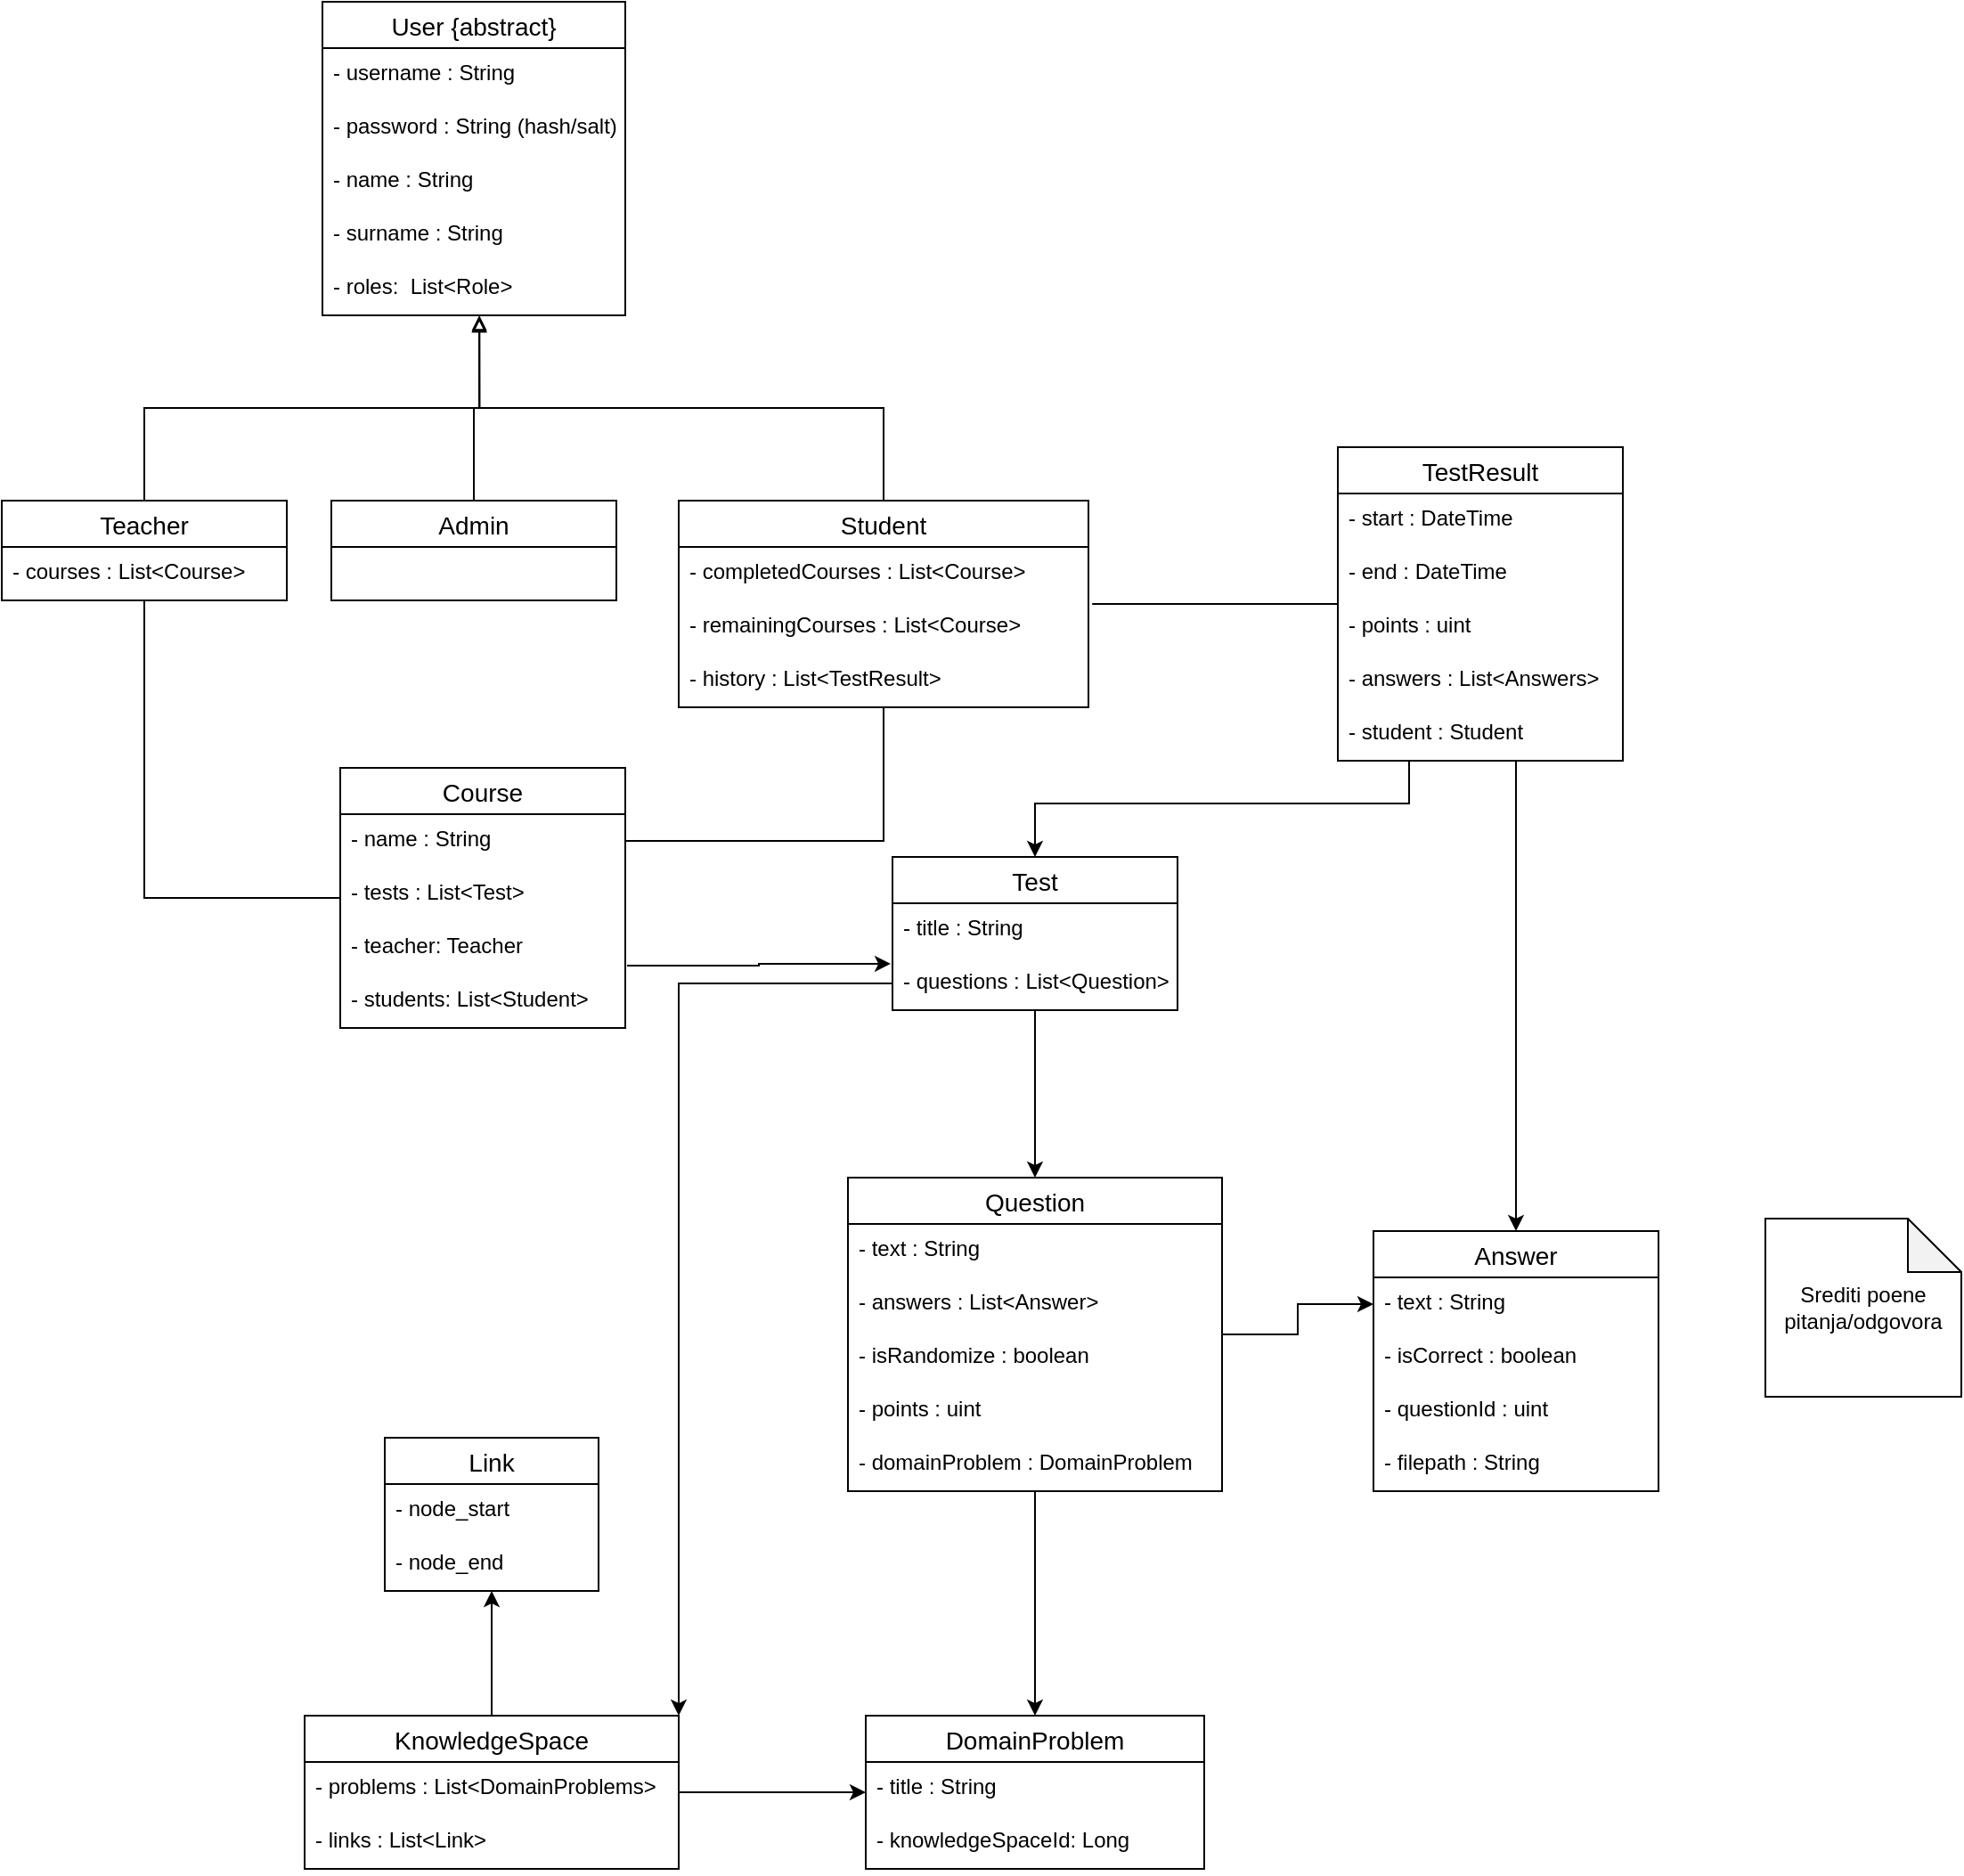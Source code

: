 <mxfile version="15.7.2" type="github">
  <diagram id="GsF133632DpX8cohmdWf" name="Page-1">
    <mxGraphModel dx="1422" dy="762" grid="1" gridSize="10" guides="1" tooltips="1" connect="1" arrows="1" fold="1" page="1" pageScale="1" pageWidth="850" pageHeight="1100" math="0" shadow="0">
      <root>
        <mxCell id="0" />
        <mxCell id="1" parent="0" />
        <mxCell id="XI93lczJGwkAh6IqiCBr-1" value="User {abstract}" style="swimlane;fontStyle=0;childLayout=stackLayout;horizontal=1;startSize=26;horizontalStack=0;resizeParent=1;resizeParentMax=0;resizeLast=0;collapsible=1;marginBottom=0;align=center;fontSize=14;" parent="1" vertex="1">
          <mxGeometry x="200" y="110" width="170" height="176" as="geometry" />
        </mxCell>
        <mxCell id="XI93lczJGwkAh6IqiCBr-2" value="- username : String" style="text;strokeColor=none;fillColor=none;spacingLeft=4;spacingRight=4;overflow=hidden;rotatable=0;points=[[0,0.5],[1,0.5]];portConstraint=eastwest;fontSize=12;" parent="XI93lczJGwkAh6IqiCBr-1" vertex="1">
          <mxGeometry y="26" width="170" height="30" as="geometry" />
        </mxCell>
        <mxCell id="XI93lczJGwkAh6IqiCBr-3" value="- password : String (hash/salt)" style="text;strokeColor=none;fillColor=none;spacingLeft=4;spacingRight=4;overflow=hidden;rotatable=0;points=[[0,0.5],[1,0.5]];portConstraint=eastwest;fontSize=12;" parent="XI93lczJGwkAh6IqiCBr-1" vertex="1">
          <mxGeometry y="56" width="170" height="30" as="geometry" />
        </mxCell>
        <mxCell id="XI93lczJGwkAh6IqiCBr-4" value="- name : String" style="text;strokeColor=none;fillColor=none;spacingLeft=4;spacingRight=4;overflow=hidden;rotatable=0;points=[[0,0.5],[1,0.5]];portConstraint=eastwest;fontSize=12;" parent="XI93lczJGwkAh6IqiCBr-1" vertex="1">
          <mxGeometry y="86" width="170" height="30" as="geometry" />
        </mxCell>
        <mxCell id="XI93lczJGwkAh6IqiCBr-5" value="- surname : String" style="text;strokeColor=none;fillColor=none;spacingLeft=4;spacingRight=4;overflow=hidden;rotatable=0;points=[[0,0.5],[1,0.5]];portConstraint=eastwest;fontSize=12;" parent="XI93lczJGwkAh6IqiCBr-1" vertex="1">
          <mxGeometry y="116" width="170" height="30" as="geometry" />
        </mxCell>
        <mxCell id="XI93lczJGwkAh6IqiCBr-11" value="- roles:  List&lt;Role&gt; " style="text;strokeColor=none;fillColor=none;spacingLeft=4;spacingRight=4;overflow=hidden;rotatable=0;points=[[0,0.5],[1,0.5]];portConstraint=eastwest;fontSize=12;" parent="XI93lczJGwkAh6IqiCBr-1" vertex="1">
          <mxGeometry y="146" width="170" height="30" as="geometry" />
        </mxCell>
        <mxCell id="XI93lczJGwkAh6IqiCBr-25" style="edgeStyle=orthogonalEdgeStyle;rounded=0;orthogonalLoop=1;jettySize=auto;html=1;entryX=-0.006;entryY=1.133;entryDx=0;entryDy=0;entryPerimeter=0;exitX=1.006;exitY=-0.167;exitDx=0;exitDy=0;exitPerimeter=0;" parent="1" source="XI93lczJGwkAh6IqiCBr-43" target="XI93lczJGwkAh6IqiCBr-23" edge="1">
          <mxGeometry relative="1" as="geometry" />
        </mxCell>
        <mxCell id="XI93lczJGwkAh6IqiCBr-40" style="edgeStyle=orthogonalEdgeStyle;rounded=0;orthogonalLoop=1;jettySize=auto;html=1;entryX=0.5;entryY=1;entryDx=0;entryDy=0;endArrow=none;endFill=0;startArrow=none;startFill=0;" parent="1" source="XI93lczJGwkAh6IqiCBr-18" target="XI93lczJGwkAh6IqiCBr-26" edge="1">
          <mxGeometry relative="1" as="geometry" />
        </mxCell>
        <mxCell id="XI93lczJGwkAh6IqiCBr-18" value="Course" style="swimlane;fontStyle=0;childLayout=stackLayout;horizontal=1;startSize=26;horizontalStack=0;resizeParent=1;resizeParentMax=0;resizeLast=0;collapsible=1;marginBottom=0;align=center;fontSize=14;" parent="1" vertex="1">
          <mxGeometry x="210" y="540" width="160" height="146" as="geometry" />
        </mxCell>
        <mxCell id="XI93lczJGwkAh6IqiCBr-19" value="- name : String" style="text;strokeColor=none;fillColor=none;spacingLeft=4;spacingRight=4;overflow=hidden;rotatable=0;points=[[0,0.5],[1,0.5]];portConstraint=eastwest;fontSize=12;" parent="XI93lczJGwkAh6IqiCBr-18" vertex="1">
          <mxGeometry y="26" width="160" height="30" as="geometry" />
        </mxCell>
        <mxCell id="XI93lczJGwkAh6IqiCBr-20" value="- tests : List&lt;Test&gt;" style="text;strokeColor=none;fillColor=none;spacingLeft=4;spacingRight=4;overflow=hidden;rotatable=0;points=[[0,0.5],[1,0.5]];portConstraint=eastwest;fontSize=12;" parent="XI93lczJGwkAh6IqiCBr-18" vertex="1">
          <mxGeometry y="56" width="160" height="30" as="geometry" />
        </mxCell>
        <mxCell id="XI93lczJGwkAh6IqiCBr-24" value="- teacher: Teacher" style="text;strokeColor=none;fillColor=none;spacingLeft=4;spacingRight=4;overflow=hidden;rotatable=0;points=[[0,0.5],[1,0.5]];portConstraint=eastwest;fontSize=12;" parent="XI93lczJGwkAh6IqiCBr-18" vertex="1">
          <mxGeometry y="86" width="160" height="30" as="geometry" />
        </mxCell>
        <mxCell id="XI93lczJGwkAh6IqiCBr-43" value="- students: List&lt;Student&gt;" style="text;strokeColor=none;fillColor=none;spacingLeft=4;spacingRight=4;overflow=hidden;rotatable=0;points=[[0,0.5],[1,0.5]];portConstraint=eastwest;fontSize=12;" parent="XI93lczJGwkAh6IqiCBr-18" vertex="1">
          <mxGeometry y="116" width="160" height="30" as="geometry" />
        </mxCell>
        <mxCell id="JYvuSjB36RLCYonH_cz1-10" style="edgeStyle=orthogonalEdgeStyle;rounded=0;orthogonalLoop=1;jettySize=auto;html=1;entryX=0.5;entryY=0;entryDx=0;entryDy=0;" parent="1" source="XI93lczJGwkAh6IqiCBr-21" target="JYvuSjB36RLCYonH_cz1-4" edge="1">
          <mxGeometry relative="1" as="geometry" />
        </mxCell>
        <mxCell id="XI93lczJGwkAh6IqiCBr-21" value="Test" style="swimlane;fontStyle=0;childLayout=stackLayout;horizontal=1;startSize=26;horizontalStack=0;resizeParent=1;resizeParentMax=0;resizeLast=0;collapsible=1;marginBottom=0;align=center;fontSize=14;" parent="1" vertex="1">
          <mxGeometry x="520" y="590" width="160" height="86" as="geometry" />
        </mxCell>
        <mxCell id="XI93lczJGwkAh6IqiCBr-23" value="- title : String" style="text;strokeColor=none;fillColor=none;spacingLeft=4;spacingRight=4;overflow=hidden;rotatable=0;points=[[0,0.5],[1,0.5]];portConstraint=eastwest;fontSize=12;" parent="XI93lczJGwkAh6IqiCBr-21" vertex="1">
          <mxGeometry y="26" width="160" height="30" as="geometry" />
        </mxCell>
        <mxCell id="JYvuSjB36RLCYonH_cz1-42" value="- questions : List&lt;Question&gt;" style="text;strokeColor=none;fillColor=none;spacingLeft=4;spacingRight=4;overflow=hidden;rotatable=0;points=[[0,0.5],[1,0.5]];portConstraint=eastwest;fontSize=12;" parent="XI93lczJGwkAh6IqiCBr-21" vertex="1">
          <mxGeometry y="56" width="160" height="30" as="geometry" />
        </mxCell>
        <mxCell id="XI93lczJGwkAh6IqiCBr-36" style="edgeStyle=orthogonalEdgeStyle;rounded=0;orthogonalLoop=1;jettySize=auto;html=1;entryX=0.518;entryY=1.033;entryDx=0;entryDy=0;entryPerimeter=0;endArrow=block;endFill=0;" parent="1" source="XI93lczJGwkAh6IqiCBr-26" target="XI93lczJGwkAh6IqiCBr-11" edge="1">
          <mxGeometry relative="1" as="geometry" />
        </mxCell>
        <mxCell id="XI93lczJGwkAh6IqiCBr-26" value="Teacher" style="swimlane;fontStyle=0;childLayout=stackLayout;horizontal=1;startSize=26;horizontalStack=0;resizeParent=1;resizeParentMax=0;resizeLast=0;collapsible=1;marginBottom=0;align=center;fontSize=14;" parent="1" vertex="1">
          <mxGeometry x="20" y="390" width="160" height="56" as="geometry" />
        </mxCell>
        <mxCell id="XI93lczJGwkAh6IqiCBr-46" value="- courses : List&lt;Course&gt;" style="text;strokeColor=none;fillColor=none;spacingLeft=4;spacingRight=4;overflow=hidden;rotatable=0;points=[[0,0.5],[1,0.5]];portConstraint=eastwest;fontSize=12;" parent="XI93lczJGwkAh6IqiCBr-26" vertex="1">
          <mxGeometry y="26" width="160" height="30" as="geometry" />
        </mxCell>
        <mxCell id="XI93lczJGwkAh6IqiCBr-37" style="edgeStyle=orthogonalEdgeStyle;rounded=0;orthogonalLoop=1;jettySize=auto;html=1;entryX=0.518;entryY=1;entryDx=0;entryDy=0;entryPerimeter=0;endArrow=block;endFill=0;" parent="1" source="XI93lczJGwkAh6IqiCBr-29" target="XI93lczJGwkAh6IqiCBr-11" edge="1">
          <mxGeometry relative="1" as="geometry" />
        </mxCell>
        <mxCell id="XI93lczJGwkAh6IqiCBr-29" value="Admin" style="swimlane;fontStyle=0;childLayout=stackLayout;horizontal=1;startSize=26;horizontalStack=0;resizeParent=1;resizeParentMax=0;resizeLast=0;collapsible=1;marginBottom=0;align=center;fontSize=14;" parent="1" vertex="1">
          <mxGeometry x="205" y="390" width="160" height="56" as="geometry" />
        </mxCell>
        <mxCell id="XI93lczJGwkAh6IqiCBr-38" style="edgeStyle=orthogonalEdgeStyle;rounded=0;orthogonalLoop=1;jettySize=auto;html=1;entryX=0.518;entryY=1.033;entryDx=0;entryDy=0;entryPerimeter=0;endArrow=block;endFill=0;" parent="1" source="XI93lczJGwkAh6IqiCBr-32" target="XI93lczJGwkAh6IqiCBr-11" edge="1">
          <mxGeometry relative="1" as="geometry" />
        </mxCell>
        <mxCell id="XI93lczJGwkAh6IqiCBr-41" style="edgeStyle=orthogonalEdgeStyle;rounded=0;orthogonalLoop=1;jettySize=auto;html=1;entryX=1;entryY=0.5;entryDx=0;entryDy=0;endArrow=none;endFill=0;" parent="1" source="XI93lczJGwkAh6IqiCBr-32" target="XI93lczJGwkAh6IqiCBr-19" edge="1">
          <mxGeometry relative="1" as="geometry" />
        </mxCell>
        <mxCell id="XI93lczJGwkAh6IqiCBr-32" value="Student" style="swimlane;fontStyle=0;childLayout=stackLayout;horizontal=1;startSize=26;horizontalStack=0;resizeParent=1;resizeParentMax=0;resizeLast=0;collapsible=1;marginBottom=0;align=center;fontSize=14;" parent="1" vertex="1">
          <mxGeometry x="400" y="390" width="230" height="116" as="geometry" />
        </mxCell>
        <mxCell id="XI93lczJGwkAh6IqiCBr-42" value="- completedCourses : List&lt;Course&gt;" style="text;strokeColor=none;fillColor=none;spacingLeft=4;spacingRight=4;overflow=hidden;rotatable=0;points=[[0,0.5],[1,0.5]];portConstraint=eastwest;fontSize=12;" parent="XI93lczJGwkAh6IqiCBr-32" vertex="1">
          <mxGeometry y="26" width="230" height="30" as="geometry" />
        </mxCell>
        <mxCell id="XI93lczJGwkAh6IqiCBr-44" value="- remainingCourses : List&lt;Course&gt;" style="text;strokeColor=none;fillColor=none;spacingLeft=4;spacingRight=4;overflow=hidden;rotatable=0;points=[[0,0.5],[1,0.5]];portConstraint=eastwest;fontSize=12;" parent="XI93lczJGwkAh6IqiCBr-32" vertex="1">
          <mxGeometry y="56" width="230" height="30" as="geometry" />
        </mxCell>
        <mxCell id="JYvuSjB36RLCYonH_cz1-25" value="- history : List&lt;TestResult&gt;" style="text;strokeColor=none;fillColor=none;spacingLeft=4;spacingRight=4;overflow=hidden;rotatable=0;points=[[0,0.5],[1,0.5]];portConstraint=eastwest;fontSize=12;" parent="XI93lczJGwkAh6IqiCBr-32" vertex="1">
          <mxGeometry y="86" width="230" height="30" as="geometry" />
        </mxCell>
        <mxCell id="JYvuSjB36RLCYonH_cz1-11" style="edgeStyle=orthogonalEdgeStyle;rounded=0;orthogonalLoop=1;jettySize=auto;html=1;entryX=0;entryY=0.5;entryDx=0;entryDy=0;" parent="1" source="JYvuSjB36RLCYonH_cz1-4" target="JYvuSjB36RLCYonH_cz1-12" edge="1">
          <mxGeometry relative="1" as="geometry" />
        </mxCell>
        <mxCell id="3N57Ly6Qb_OZfhIjC3p1-20" style="edgeStyle=orthogonalEdgeStyle;rounded=0;orthogonalLoop=1;jettySize=auto;html=1;" edge="1" parent="1" source="JYvuSjB36RLCYonH_cz1-4" target="3N57Ly6Qb_OZfhIjC3p1-3">
          <mxGeometry relative="1" as="geometry" />
        </mxCell>
        <mxCell id="JYvuSjB36RLCYonH_cz1-4" value="Question" style="swimlane;fontStyle=0;childLayout=stackLayout;horizontal=1;startSize=26;horizontalStack=0;resizeParent=1;resizeParentMax=0;resizeLast=0;collapsible=1;marginBottom=0;align=center;fontSize=14;" parent="1" vertex="1">
          <mxGeometry x="495" y="770" width="210" height="176" as="geometry" />
        </mxCell>
        <mxCell id="JYvuSjB36RLCYonH_cz1-9" value="- text : String" style="text;strokeColor=none;fillColor=none;spacingLeft=4;spacingRight=4;overflow=hidden;rotatable=0;points=[[0,0.5],[1,0.5]];portConstraint=eastwest;fontSize=12;" parent="JYvuSjB36RLCYonH_cz1-4" vertex="1">
          <mxGeometry y="26" width="210" height="30" as="geometry" />
        </mxCell>
        <mxCell id="JYvuSjB36RLCYonH_cz1-5" value="- answers : List&lt;Answer&gt;" style="text;strokeColor=none;fillColor=none;spacingLeft=4;spacingRight=4;overflow=hidden;rotatable=0;points=[[0,0.5],[1,0.5]];portConstraint=eastwest;fontSize=12;" parent="JYvuSjB36RLCYonH_cz1-4" vertex="1">
          <mxGeometry y="56" width="210" height="30" as="geometry" />
        </mxCell>
        <mxCell id="JYvuSjB36RLCYonH_cz1-8" value="- isRandomize : boolean" style="text;strokeColor=none;fillColor=none;spacingLeft=4;spacingRight=4;overflow=hidden;rotatable=0;points=[[0,0.5],[1,0.5]];portConstraint=eastwest;fontSize=12;" parent="JYvuSjB36RLCYonH_cz1-4" vertex="1">
          <mxGeometry y="86" width="210" height="30" as="geometry" />
        </mxCell>
        <mxCell id="JYvuSjB36RLCYonH_cz1-13" value="- points : uint" style="text;strokeColor=none;fillColor=none;spacingLeft=4;spacingRight=4;overflow=hidden;rotatable=0;points=[[0,0.5],[1,0.5]];portConstraint=eastwest;fontSize=12;" parent="JYvuSjB36RLCYonH_cz1-4" vertex="1">
          <mxGeometry y="116" width="210" height="30" as="geometry" />
        </mxCell>
        <mxCell id="3N57Ly6Qb_OZfhIjC3p1-21" value="- domainProblem : DomainProblem" style="text;strokeColor=none;fillColor=none;spacingLeft=4;spacingRight=4;overflow=hidden;rotatable=0;points=[[0,0.5],[1,0.5]];portConstraint=eastwest;fontSize=12;" vertex="1" parent="JYvuSjB36RLCYonH_cz1-4">
          <mxGeometry y="146" width="210" height="30" as="geometry" />
        </mxCell>
        <mxCell id="JYvuSjB36RLCYonH_cz1-6" value="Answer" style="swimlane;fontStyle=0;childLayout=stackLayout;horizontal=1;startSize=26;horizontalStack=0;resizeParent=1;resizeParentMax=0;resizeLast=0;collapsible=1;marginBottom=0;align=center;fontSize=14;" parent="1" vertex="1">
          <mxGeometry x="790" y="800" width="160" height="146" as="geometry" />
        </mxCell>
        <mxCell id="JYvuSjB36RLCYonH_cz1-12" value="- text : String" style="text;strokeColor=none;fillColor=none;spacingLeft=4;spacingRight=4;overflow=hidden;rotatable=0;points=[[0,0.5],[1,0.5]];portConstraint=eastwest;fontSize=12;" parent="JYvuSjB36RLCYonH_cz1-6" vertex="1">
          <mxGeometry y="26" width="160" height="30" as="geometry" />
        </mxCell>
        <mxCell id="JYvuSjB36RLCYonH_cz1-7" value="- isCorrect : boolean" style="text;strokeColor=none;fillColor=none;spacingLeft=4;spacingRight=4;overflow=hidden;rotatable=0;points=[[0,0.5],[1,0.5]];portConstraint=eastwest;fontSize=12;" parent="JYvuSjB36RLCYonH_cz1-6" vertex="1">
          <mxGeometry y="56" width="160" height="30" as="geometry" />
        </mxCell>
        <mxCell id="QNPSiY767LJiNjzE8Uz4-4" value="- questionId : uint" style="text;strokeColor=none;fillColor=none;spacingLeft=4;spacingRight=4;overflow=hidden;rotatable=0;points=[[0,0.5],[1,0.5]];portConstraint=eastwest;fontSize=12;" parent="JYvuSjB36RLCYonH_cz1-6" vertex="1">
          <mxGeometry y="86" width="160" height="30" as="geometry" />
        </mxCell>
        <mxCell id="QNPSiY767LJiNjzE8Uz4-6" value="- filepath : String" style="text;strokeColor=none;fillColor=none;spacingLeft=4;spacingRight=4;overflow=hidden;rotatable=0;points=[[0,0.5],[1,0.5]];portConstraint=eastwest;fontSize=12;" parent="JYvuSjB36RLCYonH_cz1-6" vertex="1">
          <mxGeometry y="116" width="160" height="30" as="geometry" />
        </mxCell>
        <mxCell id="JYvuSjB36RLCYonH_cz1-19" style="edgeStyle=orthogonalEdgeStyle;rounded=0;orthogonalLoop=1;jettySize=auto;html=1;entryX=1.009;entryY=1.067;entryDx=0;entryDy=0;endArrow=none;endFill=0;startArrow=none;startFill=0;entryPerimeter=0;" parent="1" source="JYvuSjB36RLCYonH_cz1-15" target="XI93lczJGwkAh6IqiCBr-42" edge="1">
          <mxGeometry relative="1" as="geometry">
            <Array as="points" />
          </mxGeometry>
        </mxCell>
        <mxCell id="JYvuSjB36RLCYonH_cz1-21" style="edgeStyle=orthogonalEdgeStyle;rounded=0;orthogonalLoop=1;jettySize=auto;html=1;entryX=0.5;entryY=0;entryDx=0;entryDy=0;" parent="1" source="JYvuSjB36RLCYonH_cz1-15" target="XI93lczJGwkAh6IqiCBr-21" edge="1">
          <mxGeometry relative="1" as="geometry">
            <Array as="points">
              <mxPoint x="810" y="560" />
              <mxPoint x="600" y="560" />
            </Array>
          </mxGeometry>
        </mxCell>
        <mxCell id="QNPSiY767LJiNjzE8Uz4-5" style="edgeStyle=orthogonalEdgeStyle;rounded=0;orthogonalLoop=1;jettySize=auto;html=1;entryX=0.5;entryY=0;entryDx=0;entryDy=0;" parent="1" source="JYvuSjB36RLCYonH_cz1-15" target="JYvuSjB36RLCYonH_cz1-6" edge="1">
          <mxGeometry relative="1" as="geometry">
            <Array as="points">
              <mxPoint x="870" y="560" />
              <mxPoint x="870" y="560" />
            </Array>
          </mxGeometry>
        </mxCell>
        <mxCell id="JYvuSjB36RLCYonH_cz1-15" value="TestResult" style="swimlane;fontStyle=0;childLayout=stackLayout;horizontal=1;startSize=26;horizontalStack=0;resizeParent=1;resizeParentMax=0;resizeLast=0;collapsible=1;marginBottom=0;align=center;fontSize=14;" parent="1" vertex="1">
          <mxGeometry x="770" y="360" width="160" height="176" as="geometry" />
        </mxCell>
        <mxCell id="JYvuSjB36RLCYonH_cz1-16" value="- start : DateTime" style="text;strokeColor=none;fillColor=none;spacingLeft=4;spacingRight=4;overflow=hidden;rotatable=0;points=[[0,0.5],[1,0.5]];portConstraint=eastwest;fontSize=12;" parent="JYvuSjB36RLCYonH_cz1-15" vertex="1">
          <mxGeometry y="26" width="160" height="30" as="geometry" />
        </mxCell>
        <mxCell id="JYvuSjB36RLCYonH_cz1-17" value="- end : DateTime" style="text;strokeColor=none;fillColor=none;spacingLeft=4;spacingRight=4;overflow=hidden;rotatable=0;points=[[0,0.5],[1,0.5]];portConstraint=eastwest;fontSize=12;" parent="JYvuSjB36RLCYonH_cz1-15" vertex="1">
          <mxGeometry y="56" width="160" height="30" as="geometry" />
        </mxCell>
        <mxCell id="JYvuSjB36RLCYonH_cz1-18" value="- points : uint" style="text;strokeColor=none;fillColor=none;spacingLeft=4;spacingRight=4;overflow=hidden;rotatable=0;points=[[0,0.5],[1,0.5]];portConstraint=eastwest;fontSize=12;" parent="JYvuSjB36RLCYonH_cz1-15" vertex="1">
          <mxGeometry y="86" width="160" height="30" as="geometry" />
        </mxCell>
        <mxCell id="JYvuSjB36RLCYonH_cz1-24" value="- answers : List&lt;Answers&gt;" style="text;strokeColor=none;fillColor=none;spacingLeft=4;spacingRight=4;overflow=hidden;rotatable=0;points=[[0,0.5],[1,0.5]];portConstraint=eastwest;fontSize=12;" parent="JYvuSjB36RLCYonH_cz1-15" vertex="1">
          <mxGeometry y="116" width="160" height="30" as="geometry" />
        </mxCell>
        <mxCell id="JYvuSjB36RLCYonH_cz1-41" value="- student : Student" style="text;strokeColor=none;fillColor=none;spacingLeft=4;spacingRight=4;overflow=hidden;rotatable=0;points=[[0,0.5],[1,0.5]];portConstraint=eastwest;fontSize=12;" parent="JYvuSjB36RLCYonH_cz1-15" vertex="1">
          <mxGeometry y="146" width="160" height="30" as="geometry" />
        </mxCell>
        <mxCell id="3N57Ly6Qb_OZfhIjC3p1-1" value="Srediti poene pitanja/odgovora" style="shape=note;whiteSpace=wrap;html=1;backgroundOutline=1;darkOpacity=0.05;" vertex="1" parent="1">
          <mxGeometry x="1010" y="793" width="110" height="100" as="geometry" />
        </mxCell>
        <mxCell id="3N57Ly6Qb_OZfhIjC3p1-4" style="edgeStyle=orthogonalEdgeStyle;rounded=0;orthogonalLoop=1;jettySize=auto;html=1;entryX=0;entryY=0.5;entryDx=0;entryDy=0;" edge="1" parent="1" source="3N57Ly6Qb_OZfhIjC3p1-2" target="3N57Ly6Qb_OZfhIjC3p1-3">
          <mxGeometry relative="1" as="geometry" />
        </mxCell>
        <mxCell id="3N57Ly6Qb_OZfhIjC3p1-18" style="edgeStyle=orthogonalEdgeStyle;rounded=0;orthogonalLoop=1;jettySize=auto;html=1;entryX=0.5;entryY=1;entryDx=0;entryDy=0;" edge="1" parent="1" source="3N57Ly6Qb_OZfhIjC3p1-2" target="3N57Ly6Qb_OZfhIjC3p1-15">
          <mxGeometry relative="1" as="geometry" />
        </mxCell>
        <mxCell id="3N57Ly6Qb_OZfhIjC3p1-2" value="KnowledgeSpace" style="swimlane;fontStyle=0;childLayout=stackLayout;horizontal=1;startSize=26;horizontalStack=0;resizeParent=1;resizeParentMax=0;resizeLast=0;collapsible=1;marginBottom=0;align=center;fontSize=14;" vertex="1" parent="1">
          <mxGeometry x="190" y="1072" width="210" height="86" as="geometry" />
        </mxCell>
        <mxCell id="3N57Ly6Qb_OZfhIjC3p1-5" value="- problems : List&lt;DomainProblems&gt;" style="text;strokeColor=none;fillColor=none;spacingLeft=4;spacingRight=4;overflow=hidden;rotatable=0;points=[[0,0.5],[1,0.5]];portConstraint=eastwest;fontSize=12;" vertex="1" parent="3N57Ly6Qb_OZfhIjC3p1-2">
          <mxGeometry y="26" width="210" height="30" as="geometry" />
        </mxCell>
        <mxCell id="3N57Ly6Qb_OZfhIjC3p1-19" value="- links : List&lt;Link&gt;" style="text;strokeColor=none;fillColor=none;spacingLeft=4;spacingRight=4;overflow=hidden;rotatable=0;points=[[0,0.5],[1,0.5]];portConstraint=eastwest;fontSize=12;" vertex="1" parent="3N57Ly6Qb_OZfhIjC3p1-2">
          <mxGeometry y="56" width="210" height="30" as="geometry" />
        </mxCell>
        <mxCell id="3N57Ly6Qb_OZfhIjC3p1-3" value="DomainProblem" style="swimlane;fontStyle=0;childLayout=stackLayout;horizontal=1;startSize=26;horizontalStack=0;resizeParent=1;resizeParentMax=0;resizeLast=0;collapsible=1;marginBottom=0;align=center;fontSize=14;" vertex="1" parent="1">
          <mxGeometry x="505" y="1072" width="190" height="86" as="geometry" />
        </mxCell>
        <mxCell id="3N57Ly6Qb_OZfhIjC3p1-12" value="- title : String" style="text;strokeColor=none;fillColor=none;spacingLeft=4;spacingRight=4;overflow=hidden;rotatable=0;points=[[0,0.5],[1,0.5]];portConstraint=eastwest;fontSize=12;" vertex="1" parent="3N57Ly6Qb_OZfhIjC3p1-3">
          <mxGeometry y="26" width="190" height="30" as="geometry" />
        </mxCell>
        <mxCell id="3N57Ly6Qb_OZfhIjC3p1-13" value="- knowledgeSpaceId: Long" style="text;strokeColor=none;fillColor=none;spacingLeft=4;spacingRight=4;overflow=hidden;rotatable=0;points=[[0,0.5],[1,0.5]];portConstraint=eastwest;fontSize=12;" vertex="1" parent="3N57Ly6Qb_OZfhIjC3p1-3">
          <mxGeometry y="56" width="190" height="30" as="geometry" />
        </mxCell>
        <mxCell id="3N57Ly6Qb_OZfhIjC3p1-15" value="Link" style="swimlane;fontStyle=0;childLayout=stackLayout;horizontal=1;startSize=26;horizontalStack=0;resizeParent=1;resizeParentMax=0;resizeLast=0;collapsible=1;marginBottom=0;align=center;fontSize=14;" vertex="1" parent="1">
          <mxGeometry x="235" y="916" width="120" height="86" as="geometry" />
        </mxCell>
        <mxCell id="3N57Ly6Qb_OZfhIjC3p1-16" value="- node_start" style="text;strokeColor=none;fillColor=none;spacingLeft=4;spacingRight=4;overflow=hidden;rotatable=0;points=[[0,0.5],[1,0.5]];portConstraint=eastwest;fontSize=12;" vertex="1" parent="3N57Ly6Qb_OZfhIjC3p1-15">
          <mxGeometry y="26" width="120" height="30" as="geometry" />
        </mxCell>
        <mxCell id="3N57Ly6Qb_OZfhIjC3p1-17" value="- node_end" style="text;strokeColor=none;fillColor=none;spacingLeft=4;spacingRight=4;overflow=hidden;rotatable=0;points=[[0,0.5],[1,0.5]];portConstraint=eastwest;fontSize=12;" vertex="1" parent="3N57Ly6Qb_OZfhIjC3p1-15">
          <mxGeometry y="56" width="120" height="30" as="geometry" />
        </mxCell>
        <mxCell id="3N57Ly6Qb_OZfhIjC3p1-24" style="edgeStyle=orthogonalEdgeStyle;rounded=0;orthogonalLoop=1;jettySize=auto;html=1;entryX=1;entryY=0;entryDx=0;entryDy=0;exitX=0;exitY=0.5;exitDx=0;exitDy=0;" edge="1" parent="1" source="JYvuSjB36RLCYonH_cz1-42" target="3N57Ly6Qb_OZfhIjC3p1-2">
          <mxGeometry relative="1" as="geometry">
            <mxPoint x="380.96" y="660.99" as="sourcePoint" />
            <mxPoint x="529.04" y="659.99" as="targetPoint" />
            <Array as="points">
              <mxPoint x="400" y="661" />
            </Array>
          </mxGeometry>
        </mxCell>
      </root>
    </mxGraphModel>
  </diagram>
</mxfile>
